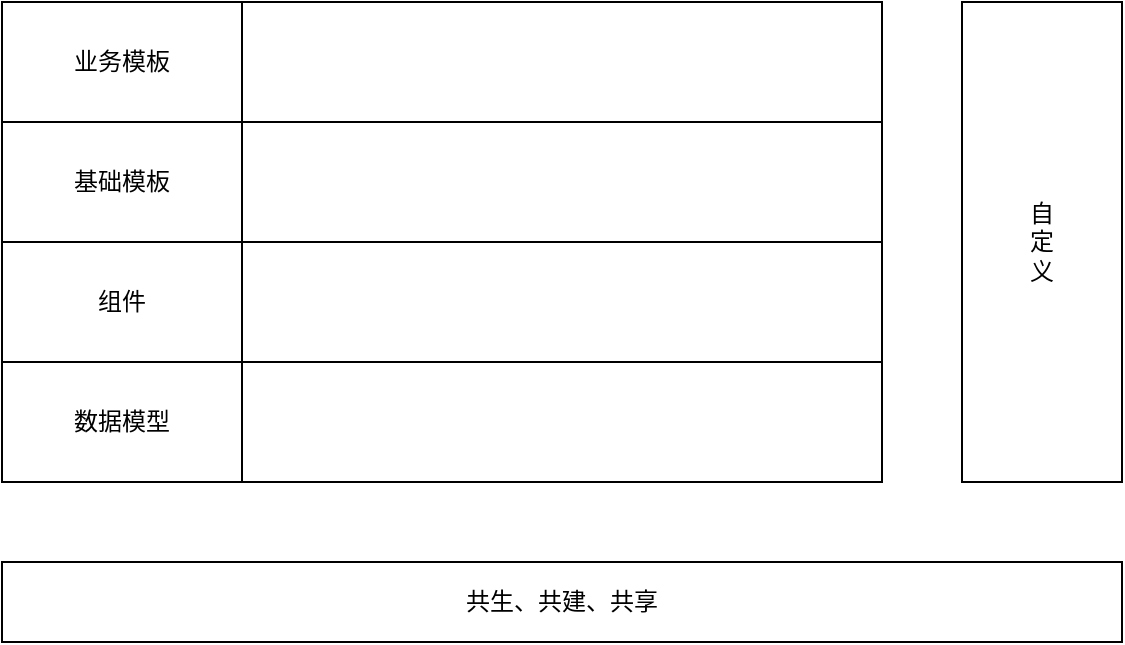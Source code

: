 <mxfile version="24.4.6" type="github">
  <diagram name="第 1 页" id="MpXaoYPO6luv1ldQTwg9">
    <mxGraphModel dx="1434" dy="780" grid="1" gridSize="10" guides="1" tooltips="1" connect="1" arrows="1" fold="1" page="1" pageScale="1" pageWidth="827" pageHeight="1169" math="0" shadow="0">
      <root>
        <mxCell id="0" />
        <mxCell id="1" parent="0" />
        <mxCell id="mtS-2dEVLKQGBcQQ_Z3P-1" value="" style="rounded=0;whiteSpace=wrap;html=1;" parent="1" vertex="1">
          <mxGeometry x="160" y="120" width="440" height="240" as="geometry" />
        </mxCell>
        <mxCell id="mtS-2dEVLKQGBcQQ_Z3P-2" value="" style="rounded=0;whiteSpace=wrap;html=1;" parent="1" vertex="1">
          <mxGeometry x="280" y="300" width="320" height="60" as="geometry" />
        </mxCell>
        <mxCell id="mtS-2dEVLKQGBcQQ_Z3P-3" value="" style="rounded=0;whiteSpace=wrap;html=1;" parent="1" vertex="1">
          <mxGeometry x="280" y="240" width="320" height="60" as="geometry" />
        </mxCell>
        <mxCell id="mtS-2dEVLKQGBcQQ_Z3P-4" value="" style="rounded=0;whiteSpace=wrap;html=1;" parent="1" vertex="1">
          <mxGeometry x="280" y="180" width="320" height="60" as="geometry" />
        </mxCell>
        <mxCell id="mtS-2dEVLKQGBcQQ_Z3P-5" value="" style="rounded=0;whiteSpace=wrap;html=1;" parent="1" vertex="1">
          <mxGeometry x="280" y="120" width="320" height="60" as="geometry" />
        </mxCell>
        <mxCell id="NqTBhjHdbSAGehKnNRe5-1" value="自&lt;div&gt;定&lt;/div&gt;&lt;div&gt;义&lt;/div&gt;" style="rounded=0;whiteSpace=wrap;html=1;" vertex="1" parent="1">
          <mxGeometry x="640" y="120" width="80" height="240" as="geometry" />
        </mxCell>
        <mxCell id="NqTBhjHdbSAGehKnNRe5-2" value="共生、共建、共享" style="rounded=0;whiteSpace=wrap;html=1;" vertex="1" parent="1">
          <mxGeometry x="160" y="400" width="560" height="40" as="geometry" />
        </mxCell>
        <mxCell id="NqTBhjHdbSAGehKnNRe5-3" value="业务模板" style="rounded=0;whiteSpace=wrap;html=1;" vertex="1" parent="1">
          <mxGeometry x="160" y="120" width="120" height="60" as="geometry" />
        </mxCell>
        <mxCell id="NqTBhjHdbSAGehKnNRe5-4" value="基础模板" style="rounded=0;whiteSpace=wrap;html=1;" vertex="1" parent="1">
          <mxGeometry x="160" y="180" width="120" height="60" as="geometry" />
        </mxCell>
        <mxCell id="NqTBhjHdbSAGehKnNRe5-5" value="组件" style="rounded=0;whiteSpace=wrap;html=1;" vertex="1" parent="1">
          <mxGeometry x="160" y="240" width="120" height="60" as="geometry" />
        </mxCell>
        <mxCell id="NqTBhjHdbSAGehKnNRe5-6" value="数据模型" style="rounded=0;whiteSpace=wrap;html=1;" vertex="1" parent="1">
          <mxGeometry x="160" y="300" width="120" height="60" as="geometry" />
        </mxCell>
      </root>
    </mxGraphModel>
  </diagram>
</mxfile>
